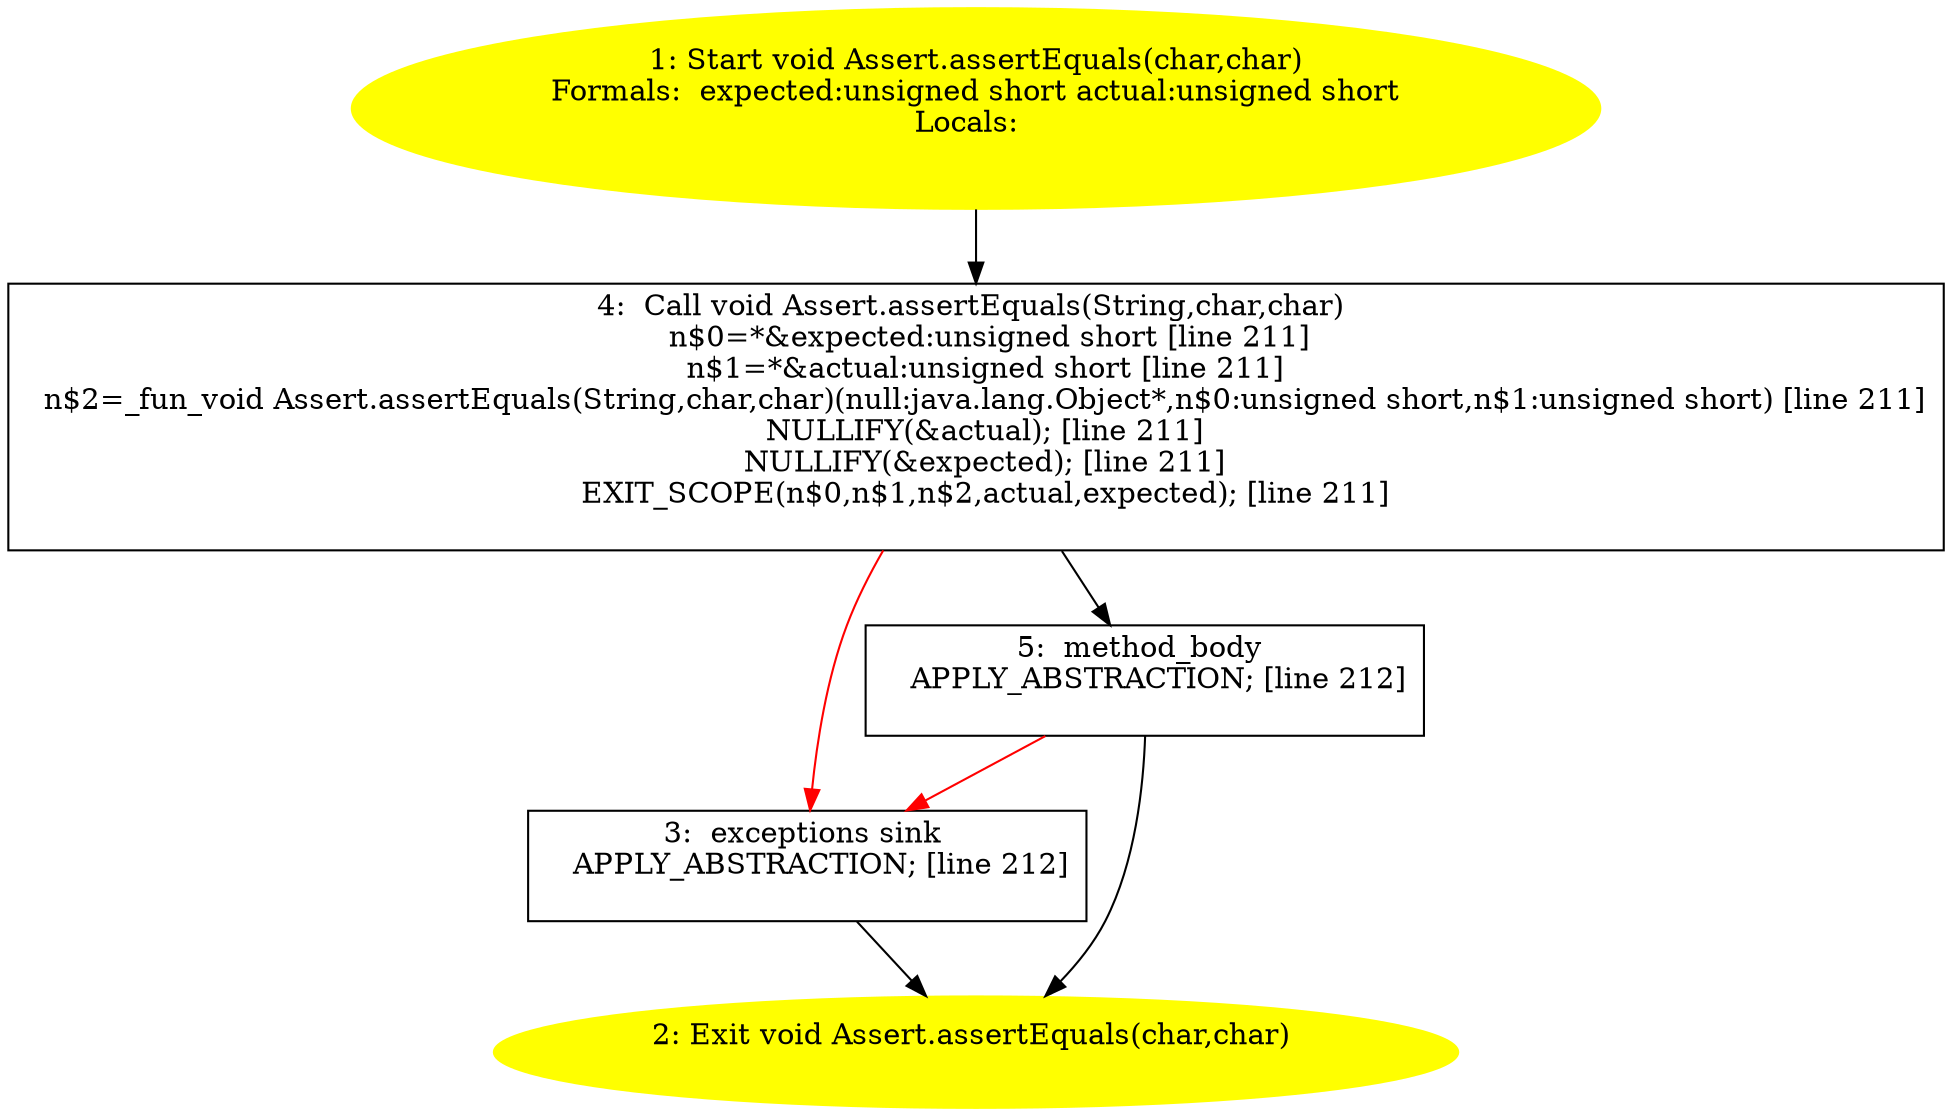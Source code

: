 /* @generated */
digraph cfg {
"junit.framework.Assert.assertEquals(char,char):void.03f06d5befcaf5e2b7aab6960703c6c1_1" [label="1: Start void Assert.assertEquals(char,char)\nFormals:  expected:unsigned short actual:unsigned short\nLocals:  \n  " color=yellow style=filled]
	

	 "junit.framework.Assert.assertEquals(char,char):void.03f06d5befcaf5e2b7aab6960703c6c1_1" -> "junit.framework.Assert.assertEquals(char,char):void.03f06d5befcaf5e2b7aab6960703c6c1_4" ;
"junit.framework.Assert.assertEquals(char,char):void.03f06d5befcaf5e2b7aab6960703c6c1_2" [label="2: Exit void Assert.assertEquals(char,char) \n  " color=yellow style=filled]
	

"junit.framework.Assert.assertEquals(char,char):void.03f06d5befcaf5e2b7aab6960703c6c1_3" [label="3:  exceptions sink \n   APPLY_ABSTRACTION; [line 212]\n " shape="box"]
	

	 "junit.framework.Assert.assertEquals(char,char):void.03f06d5befcaf5e2b7aab6960703c6c1_3" -> "junit.framework.Assert.assertEquals(char,char):void.03f06d5befcaf5e2b7aab6960703c6c1_2" ;
"junit.framework.Assert.assertEquals(char,char):void.03f06d5befcaf5e2b7aab6960703c6c1_4" [label="4:  Call void Assert.assertEquals(String,char,char) \n   n$0=*&expected:unsigned short [line 211]\n  n$1=*&actual:unsigned short [line 211]\n  n$2=_fun_void Assert.assertEquals(String,char,char)(null:java.lang.Object*,n$0:unsigned short,n$1:unsigned short) [line 211]\n  NULLIFY(&actual); [line 211]\n  NULLIFY(&expected); [line 211]\n  EXIT_SCOPE(n$0,n$1,n$2,actual,expected); [line 211]\n " shape="box"]
	

	 "junit.framework.Assert.assertEquals(char,char):void.03f06d5befcaf5e2b7aab6960703c6c1_4" -> "junit.framework.Assert.assertEquals(char,char):void.03f06d5befcaf5e2b7aab6960703c6c1_5" ;
	 "junit.framework.Assert.assertEquals(char,char):void.03f06d5befcaf5e2b7aab6960703c6c1_4" -> "junit.framework.Assert.assertEquals(char,char):void.03f06d5befcaf5e2b7aab6960703c6c1_3" [color="red" ];
"junit.framework.Assert.assertEquals(char,char):void.03f06d5befcaf5e2b7aab6960703c6c1_5" [label="5:  method_body \n   APPLY_ABSTRACTION; [line 212]\n " shape="box"]
	

	 "junit.framework.Assert.assertEquals(char,char):void.03f06d5befcaf5e2b7aab6960703c6c1_5" -> "junit.framework.Assert.assertEquals(char,char):void.03f06d5befcaf5e2b7aab6960703c6c1_2" ;
	 "junit.framework.Assert.assertEquals(char,char):void.03f06d5befcaf5e2b7aab6960703c6c1_5" -> "junit.framework.Assert.assertEquals(char,char):void.03f06d5befcaf5e2b7aab6960703c6c1_3" [color="red" ];
}
